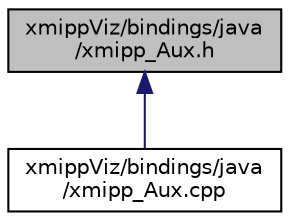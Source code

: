 digraph "xmippViz/bindings/java/xmipp_Aux.h"
{
  edge [fontname="Helvetica",fontsize="10",labelfontname="Helvetica",labelfontsize="10"];
  node [fontname="Helvetica",fontsize="10",shape=record];
  Node1 [label="xmippViz/bindings/java\l/xmipp_Aux.h",height=0.2,width=0.4,color="black", fillcolor="grey75", style="filled", fontcolor="black"];
  Node1 -> Node2 [dir="back",color="midnightblue",fontsize="10",style="solid",fontname="Helvetica"];
  Node2 [label="xmippViz/bindings/java\l/xmipp_Aux.cpp",height=0.2,width=0.4,color="black", fillcolor="white", style="filled",URL="$xmipp__Aux_8cpp.html"];
}
